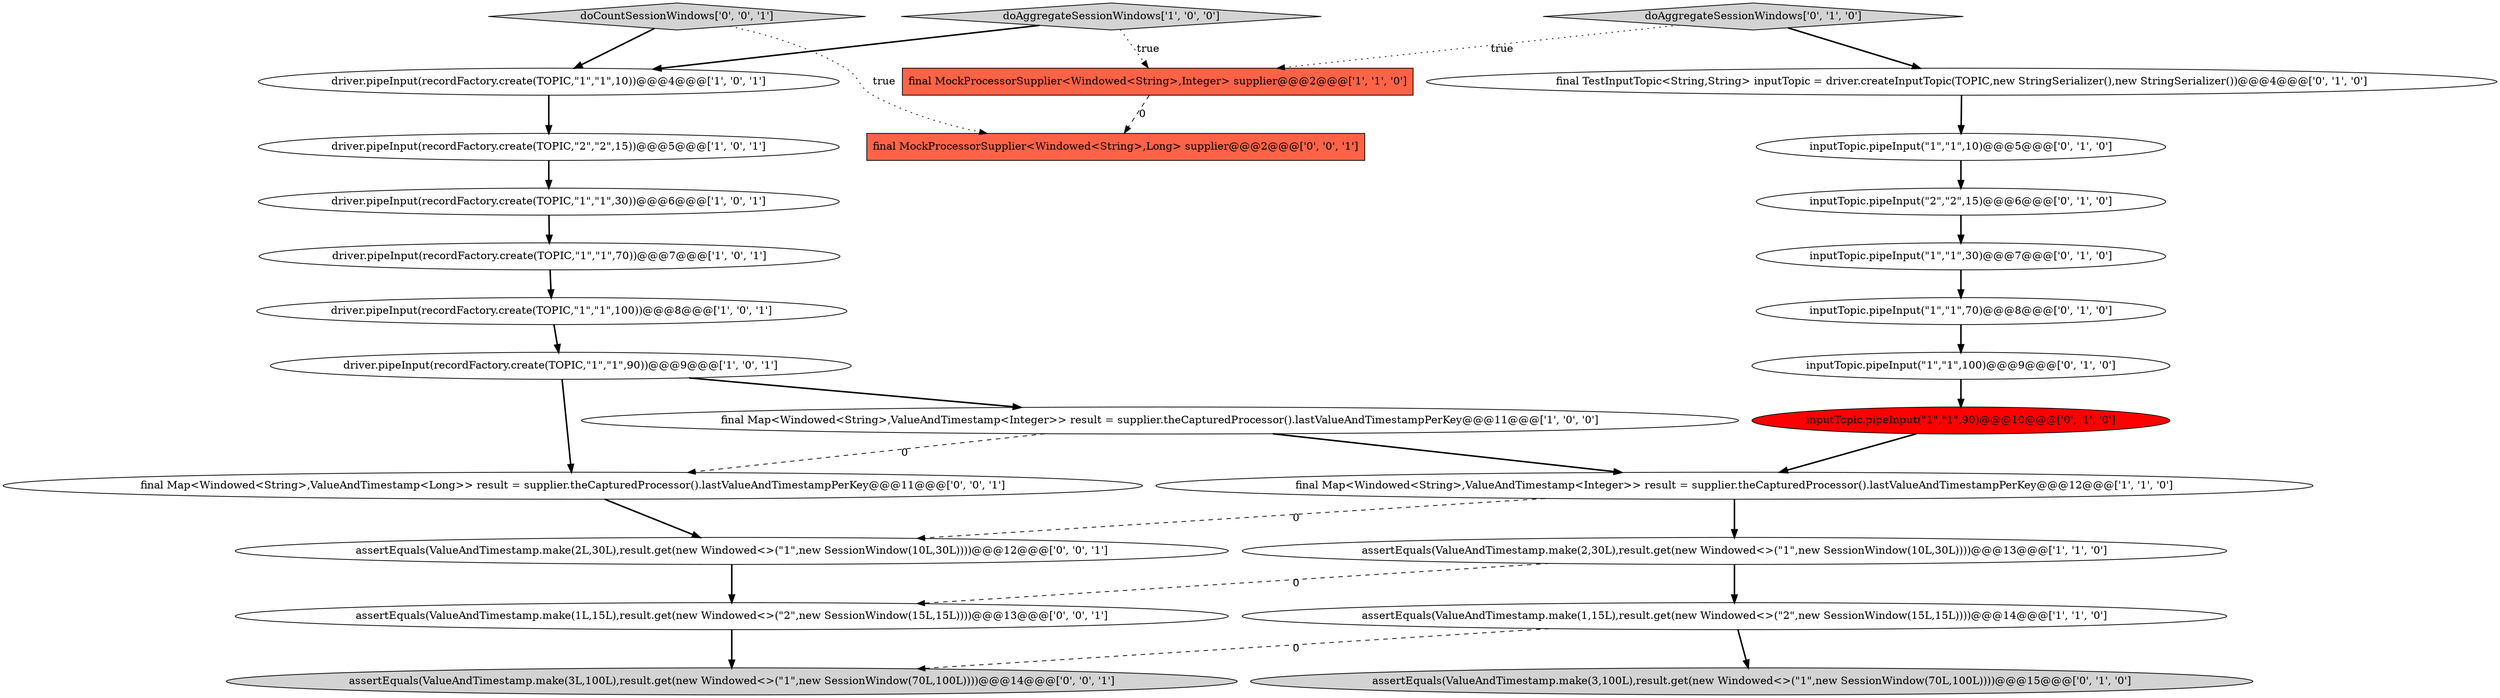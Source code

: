 digraph {
15 [style = filled, label = "inputTopic.pipeInput(\"1\",\"1\",10)@@@5@@@['0', '1', '0']", fillcolor = white, shape = ellipse image = "AAA0AAABBB2BBB"];
2 [style = filled, label = "assertEquals(ValueAndTimestamp.make(2,30L),result.get(new Windowed<>(\"1\",new SessionWindow(10L,30L))))@@@13@@@['1', '1', '0']", fillcolor = white, shape = ellipse image = "AAA0AAABBB1BBB"];
5 [style = filled, label = "doAggregateSessionWindows['1', '0', '0']", fillcolor = lightgray, shape = diamond image = "AAA0AAABBB1BBB"];
7 [style = filled, label = "driver.pipeInput(recordFactory.create(TOPIC,\"1\",\"1\",70))@@@7@@@['1', '0', '1']", fillcolor = white, shape = ellipse image = "AAA0AAABBB1BBB"];
17 [style = filled, label = "final TestInputTopic<String,String> inputTopic = driver.createInputTopic(TOPIC,new StringSerializer(),new StringSerializer())@@@4@@@['0', '1', '0']", fillcolor = white, shape = ellipse image = "AAA0AAABBB2BBB"];
10 [style = filled, label = "driver.pipeInput(recordFactory.create(TOPIC,\"1\",\"1\",10))@@@4@@@['1', '0', '1']", fillcolor = white, shape = ellipse image = "AAA0AAABBB1BBB"];
12 [style = filled, label = "inputTopic.pipeInput(\"1\",\"1\",100)@@@9@@@['0', '1', '0']", fillcolor = white, shape = ellipse image = "AAA0AAABBB2BBB"];
20 [style = filled, label = "inputTopic.pipeInput(\"2\",\"2\",15)@@@6@@@['0', '1', '0']", fillcolor = white, shape = ellipse image = "AAA0AAABBB2BBB"];
26 [style = filled, label = "assertEquals(ValueAndTimestamp.make(2L,30L),result.get(new Windowed<>(\"1\",new SessionWindow(10L,30L))))@@@12@@@['0', '0', '1']", fillcolor = white, shape = ellipse image = "AAA0AAABBB3BBB"];
18 [style = filled, label = "assertEquals(ValueAndTimestamp.make(3,100L),result.get(new Windowed<>(\"1\",new SessionWindow(70L,100L))))@@@15@@@['0', '1', '0']", fillcolor = lightgray, shape = ellipse image = "AAA0AAABBB2BBB"];
24 [style = filled, label = "doCountSessionWindows['0', '0', '1']", fillcolor = lightgray, shape = diamond image = "AAA0AAABBB3BBB"];
23 [style = filled, label = "assertEquals(ValueAndTimestamp.make(3L,100L),result.get(new Windowed<>(\"1\",new SessionWindow(70L,100L))))@@@14@@@['0', '0', '1']", fillcolor = lightgray, shape = ellipse image = "AAA0AAABBB3BBB"];
22 [style = filled, label = "final Map<Windowed<String>,ValueAndTimestamp<Long>> result = supplier.theCapturedProcessor().lastValueAndTimestampPerKey@@@11@@@['0', '0', '1']", fillcolor = white, shape = ellipse image = "AAA0AAABBB3BBB"];
25 [style = filled, label = "final MockProcessorSupplier<Windowed<String>,Long> supplier@@@2@@@['0', '0', '1']", fillcolor = tomato, shape = box image = "AAA0AAABBB3BBB"];
13 [style = filled, label = "inputTopic.pipeInput(\"1\",\"1\",90)@@@10@@@['0', '1', '0']", fillcolor = red, shape = ellipse image = "AAA1AAABBB2BBB"];
8 [style = filled, label = "driver.pipeInput(recordFactory.create(TOPIC,\"1\",\"1\",100))@@@8@@@['1', '0', '1']", fillcolor = white, shape = ellipse image = "AAA0AAABBB1BBB"];
16 [style = filled, label = "inputTopic.pipeInput(\"1\",\"1\",70)@@@8@@@['0', '1', '0']", fillcolor = white, shape = ellipse image = "AAA0AAABBB2BBB"];
1 [style = filled, label = "driver.pipeInput(recordFactory.create(TOPIC,\"1\",\"1\",30))@@@6@@@['1', '0', '1']", fillcolor = white, shape = ellipse image = "AAA0AAABBB1BBB"];
14 [style = filled, label = "doAggregateSessionWindows['0', '1', '0']", fillcolor = lightgray, shape = diamond image = "AAA0AAABBB2BBB"];
19 [style = filled, label = "inputTopic.pipeInput(\"1\",\"1\",30)@@@7@@@['0', '1', '0']", fillcolor = white, shape = ellipse image = "AAA0AAABBB2BBB"];
4 [style = filled, label = "assertEquals(ValueAndTimestamp.make(1,15L),result.get(new Windowed<>(\"2\",new SessionWindow(15L,15L))))@@@14@@@['1', '1', '0']", fillcolor = white, shape = ellipse image = "AAA0AAABBB1BBB"];
9 [style = filled, label = "driver.pipeInput(recordFactory.create(TOPIC,\"1\",\"1\",90))@@@9@@@['1', '0', '1']", fillcolor = white, shape = ellipse image = "AAA0AAABBB1BBB"];
6 [style = filled, label = "final Map<Windowed<String>,ValueAndTimestamp<Integer>> result = supplier.theCapturedProcessor().lastValueAndTimestampPerKey@@@12@@@['1', '1', '0']", fillcolor = white, shape = ellipse image = "AAA0AAABBB1BBB"];
0 [style = filled, label = "final MockProcessorSupplier<Windowed<String>,Integer> supplier@@@2@@@['1', '1', '0']", fillcolor = tomato, shape = box image = "AAA0AAABBB1BBB"];
3 [style = filled, label = "driver.pipeInput(recordFactory.create(TOPIC,\"2\",\"2\",15))@@@5@@@['1', '0', '1']", fillcolor = white, shape = ellipse image = "AAA0AAABBB1BBB"];
11 [style = filled, label = "final Map<Windowed<String>,ValueAndTimestamp<Integer>> result = supplier.theCapturedProcessor().lastValueAndTimestampPerKey@@@11@@@['1', '0', '0']", fillcolor = white, shape = ellipse image = "AAA0AAABBB1BBB"];
21 [style = filled, label = "assertEquals(ValueAndTimestamp.make(1L,15L),result.get(new Windowed<>(\"2\",new SessionWindow(15L,15L))))@@@13@@@['0', '0', '1']", fillcolor = white, shape = ellipse image = "AAA0AAABBB3BBB"];
9->22 [style = bold, label=""];
24->10 [style = bold, label=""];
22->26 [style = bold, label=""];
5->10 [style = bold, label=""];
9->11 [style = bold, label=""];
3->1 [style = bold, label=""];
14->0 [style = dotted, label="true"];
24->25 [style = dotted, label="true"];
11->6 [style = bold, label=""];
11->22 [style = dashed, label="0"];
10->3 [style = bold, label=""];
14->17 [style = bold, label=""];
4->18 [style = bold, label=""];
5->0 [style = dotted, label="true"];
7->8 [style = bold, label=""];
2->4 [style = bold, label=""];
1->7 [style = bold, label=""];
19->16 [style = bold, label=""];
26->21 [style = bold, label=""];
6->2 [style = bold, label=""];
12->13 [style = bold, label=""];
0->25 [style = dashed, label="0"];
2->21 [style = dashed, label="0"];
6->26 [style = dashed, label="0"];
15->20 [style = bold, label=""];
17->15 [style = bold, label=""];
8->9 [style = bold, label=""];
13->6 [style = bold, label=""];
20->19 [style = bold, label=""];
4->23 [style = dashed, label="0"];
16->12 [style = bold, label=""];
21->23 [style = bold, label=""];
}
